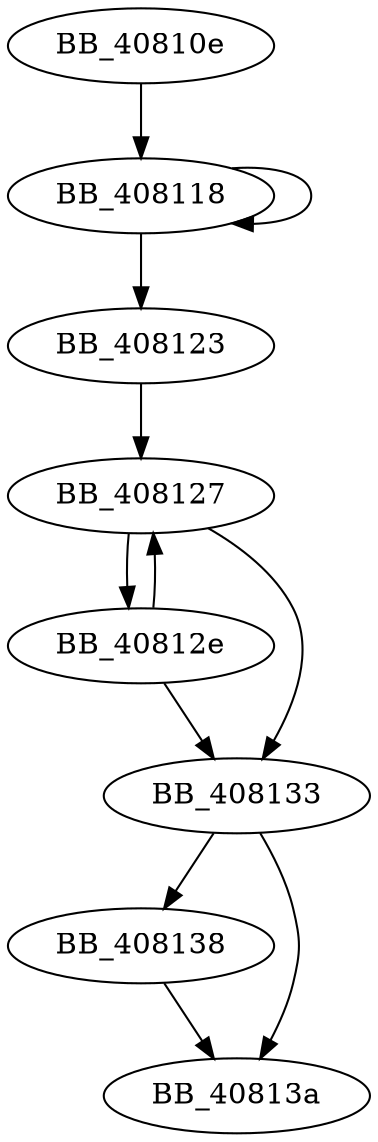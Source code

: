 DiGraph _wcsrchr{
BB_40810e->BB_408118
BB_408118->BB_408118
BB_408118->BB_408123
BB_408123->BB_408127
BB_408127->BB_40812e
BB_408127->BB_408133
BB_40812e->BB_408127
BB_40812e->BB_408133
BB_408133->BB_408138
BB_408133->BB_40813a
BB_408138->BB_40813a
}
